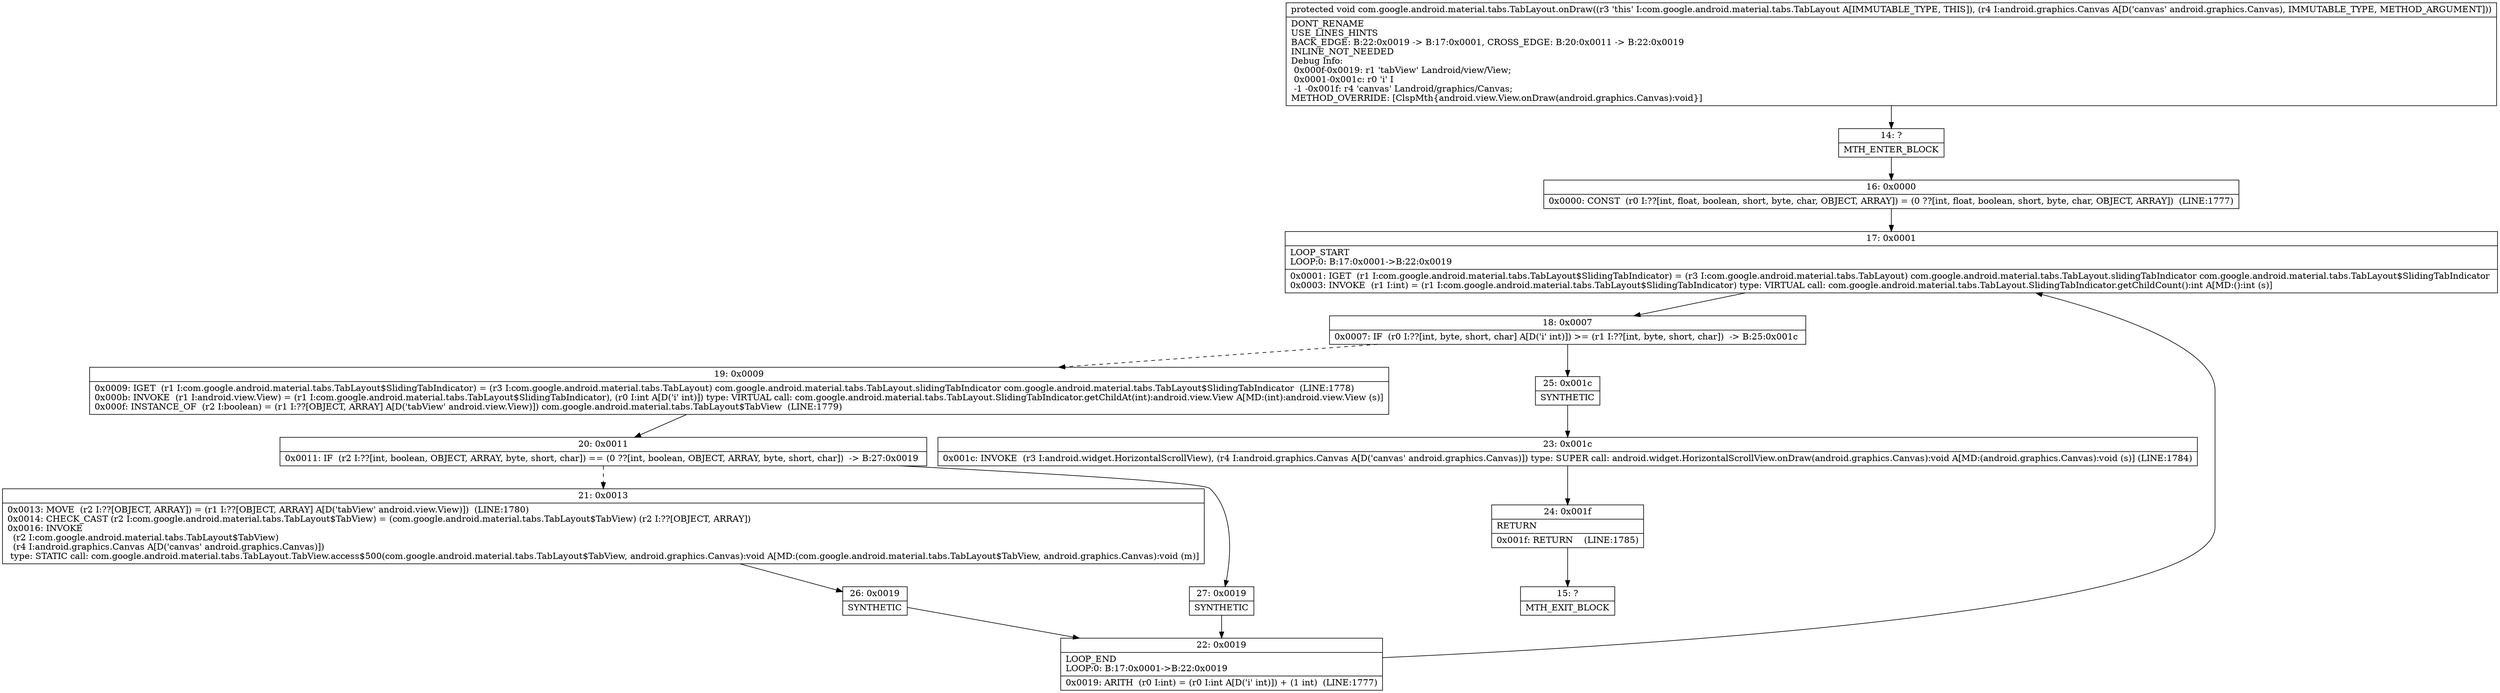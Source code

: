 digraph "CFG forcom.google.android.material.tabs.TabLayout.onDraw(Landroid\/graphics\/Canvas;)V" {
Node_14 [shape=record,label="{14\:\ ?|MTH_ENTER_BLOCK\l}"];
Node_16 [shape=record,label="{16\:\ 0x0000|0x0000: CONST  (r0 I:??[int, float, boolean, short, byte, char, OBJECT, ARRAY]) = (0 ??[int, float, boolean, short, byte, char, OBJECT, ARRAY])  (LINE:1777)\l}"];
Node_17 [shape=record,label="{17\:\ 0x0001|LOOP_START\lLOOP:0: B:17:0x0001\-\>B:22:0x0019\l|0x0001: IGET  (r1 I:com.google.android.material.tabs.TabLayout$SlidingTabIndicator) = (r3 I:com.google.android.material.tabs.TabLayout) com.google.android.material.tabs.TabLayout.slidingTabIndicator com.google.android.material.tabs.TabLayout$SlidingTabIndicator \l0x0003: INVOKE  (r1 I:int) = (r1 I:com.google.android.material.tabs.TabLayout$SlidingTabIndicator) type: VIRTUAL call: com.google.android.material.tabs.TabLayout.SlidingTabIndicator.getChildCount():int A[MD:():int (s)]\l}"];
Node_18 [shape=record,label="{18\:\ 0x0007|0x0007: IF  (r0 I:??[int, byte, short, char] A[D('i' int)]) \>= (r1 I:??[int, byte, short, char])  \-\> B:25:0x001c \l}"];
Node_19 [shape=record,label="{19\:\ 0x0009|0x0009: IGET  (r1 I:com.google.android.material.tabs.TabLayout$SlidingTabIndicator) = (r3 I:com.google.android.material.tabs.TabLayout) com.google.android.material.tabs.TabLayout.slidingTabIndicator com.google.android.material.tabs.TabLayout$SlidingTabIndicator  (LINE:1778)\l0x000b: INVOKE  (r1 I:android.view.View) = (r1 I:com.google.android.material.tabs.TabLayout$SlidingTabIndicator), (r0 I:int A[D('i' int)]) type: VIRTUAL call: com.google.android.material.tabs.TabLayout.SlidingTabIndicator.getChildAt(int):android.view.View A[MD:(int):android.view.View (s)]\l0x000f: INSTANCE_OF  (r2 I:boolean) = (r1 I:??[OBJECT, ARRAY] A[D('tabView' android.view.View)]) com.google.android.material.tabs.TabLayout$TabView  (LINE:1779)\l}"];
Node_20 [shape=record,label="{20\:\ 0x0011|0x0011: IF  (r2 I:??[int, boolean, OBJECT, ARRAY, byte, short, char]) == (0 ??[int, boolean, OBJECT, ARRAY, byte, short, char])  \-\> B:27:0x0019 \l}"];
Node_21 [shape=record,label="{21\:\ 0x0013|0x0013: MOVE  (r2 I:??[OBJECT, ARRAY]) = (r1 I:??[OBJECT, ARRAY] A[D('tabView' android.view.View)])  (LINE:1780)\l0x0014: CHECK_CAST (r2 I:com.google.android.material.tabs.TabLayout$TabView) = (com.google.android.material.tabs.TabLayout$TabView) (r2 I:??[OBJECT, ARRAY]) \l0x0016: INVOKE  \l  (r2 I:com.google.android.material.tabs.TabLayout$TabView)\l  (r4 I:android.graphics.Canvas A[D('canvas' android.graphics.Canvas)])\l type: STATIC call: com.google.android.material.tabs.TabLayout.TabView.access$500(com.google.android.material.tabs.TabLayout$TabView, android.graphics.Canvas):void A[MD:(com.google.android.material.tabs.TabLayout$TabView, android.graphics.Canvas):void (m)]\l}"];
Node_26 [shape=record,label="{26\:\ 0x0019|SYNTHETIC\l}"];
Node_22 [shape=record,label="{22\:\ 0x0019|LOOP_END\lLOOP:0: B:17:0x0001\-\>B:22:0x0019\l|0x0019: ARITH  (r0 I:int) = (r0 I:int A[D('i' int)]) + (1 int)  (LINE:1777)\l}"];
Node_27 [shape=record,label="{27\:\ 0x0019|SYNTHETIC\l}"];
Node_25 [shape=record,label="{25\:\ 0x001c|SYNTHETIC\l}"];
Node_23 [shape=record,label="{23\:\ 0x001c|0x001c: INVOKE  (r3 I:android.widget.HorizontalScrollView), (r4 I:android.graphics.Canvas A[D('canvas' android.graphics.Canvas)]) type: SUPER call: android.widget.HorizontalScrollView.onDraw(android.graphics.Canvas):void A[MD:(android.graphics.Canvas):void (s)] (LINE:1784)\l}"];
Node_24 [shape=record,label="{24\:\ 0x001f|RETURN\l|0x001f: RETURN    (LINE:1785)\l}"];
Node_15 [shape=record,label="{15\:\ ?|MTH_EXIT_BLOCK\l}"];
MethodNode[shape=record,label="{protected void com.google.android.material.tabs.TabLayout.onDraw((r3 'this' I:com.google.android.material.tabs.TabLayout A[IMMUTABLE_TYPE, THIS]), (r4 I:android.graphics.Canvas A[D('canvas' android.graphics.Canvas), IMMUTABLE_TYPE, METHOD_ARGUMENT]))  | DONT_RENAME\lUSE_LINES_HINTS\lBACK_EDGE: B:22:0x0019 \-\> B:17:0x0001, CROSS_EDGE: B:20:0x0011 \-\> B:22:0x0019\lINLINE_NOT_NEEDED\lDebug Info:\l  0x000f\-0x0019: r1 'tabView' Landroid\/view\/View;\l  0x0001\-0x001c: r0 'i' I\l  \-1 \-0x001f: r4 'canvas' Landroid\/graphics\/Canvas;\lMETHOD_OVERRIDE: [ClspMth\{android.view.View.onDraw(android.graphics.Canvas):void\}]\l}"];
MethodNode -> Node_14;Node_14 -> Node_16;
Node_16 -> Node_17;
Node_17 -> Node_18;
Node_18 -> Node_19[style=dashed];
Node_18 -> Node_25;
Node_19 -> Node_20;
Node_20 -> Node_21[style=dashed];
Node_20 -> Node_27;
Node_21 -> Node_26;
Node_26 -> Node_22;
Node_22 -> Node_17;
Node_27 -> Node_22;
Node_25 -> Node_23;
Node_23 -> Node_24;
Node_24 -> Node_15;
}

